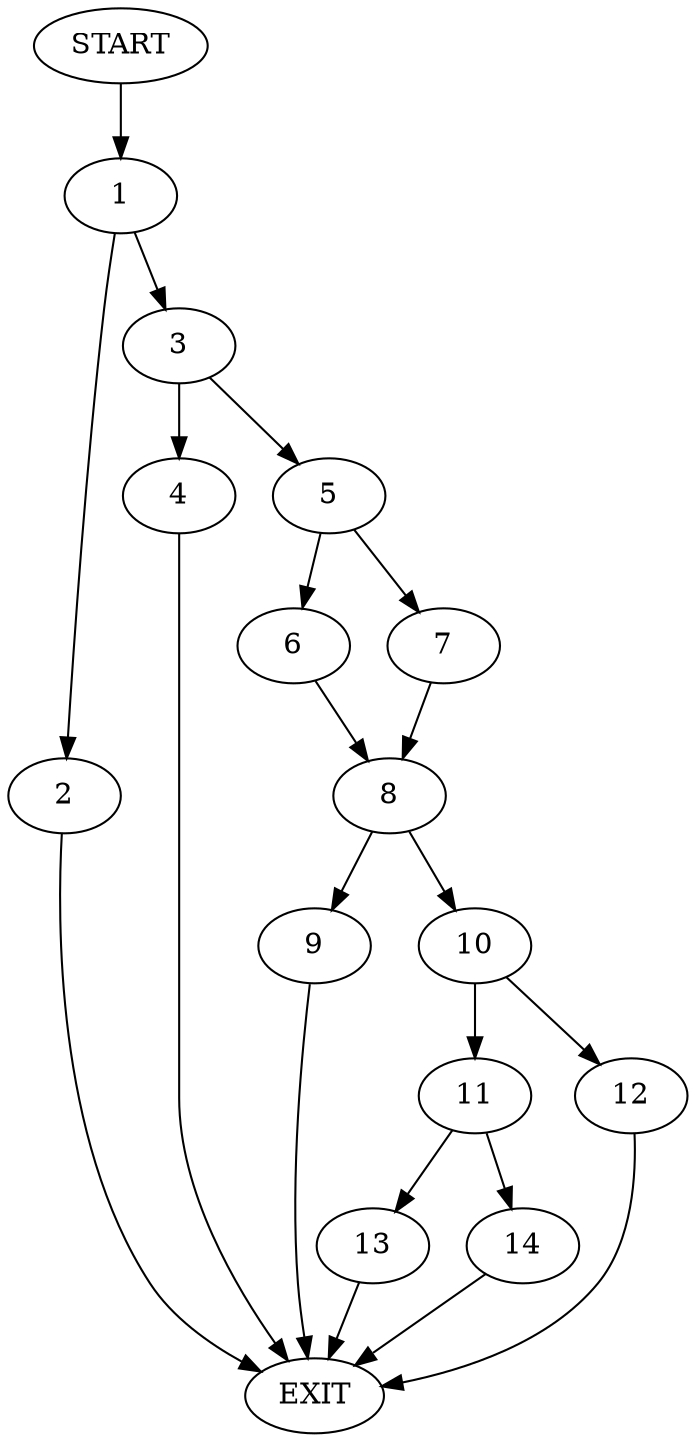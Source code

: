 digraph {
0 [label="START"]
15 [label="EXIT"]
0 -> 1
1 -> 2
1 -> 3
2 -> 15
3 -> 4
3 -> 5
5 -> 6
5 -> 7
4 -> 15
6 -> 8
7 -> 8
8 -> 9
8 -> 10
9 -> 15
10 -> 11
10 -> 12
12 -> 15
11 -> 13
11 -> 14
13 -> 15
14 -> 15
}
